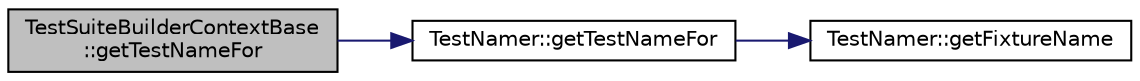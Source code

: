 digraph "TestSuiteBuilderContextBase::getTestNameFor"
{
  edge [fontname="Helvetica",fontsize="10",labelfontname="Helvetica",labelfontsize="10"];
  node [fontname="Helvetica",fontsize="10",shape=record];
  rankdir="LR";
  Node1 [label="TestSuiteBuilderContextBase\l::getTestNameFor",height=0.2,width=0.4,color="black", fillcolor="grey75", style="filled", fontcolor="black"];
  Node1 -> Node2 [color="midnightblue",fontsize="10",style="solid",fontname="Helvetica"];
  Node2 [label="TestNamer::getTestNameFor",height=0.2,width=0.4,color="black", fillcolor="white", style="filled",URL="$class_test_namer.html#ac289f44ac9c17c2b5e47c0fa858211b8",tooltip="Returns the name of the test for the specified method. "];
  Node2 -> Node3 [color="midnightblue",fontsize="10",style="solid",fontname="Helvetica"];
  Node3 [label="TestNamer::getFixtureName",height=0.2,width=0.4,color="black", fillcolor="white", style="filled",URL="$class_test_namer.html#a19ff7fb473c7e238711996dcd3b733c4",tooltip="Returns the name of the fixture. "];
}
